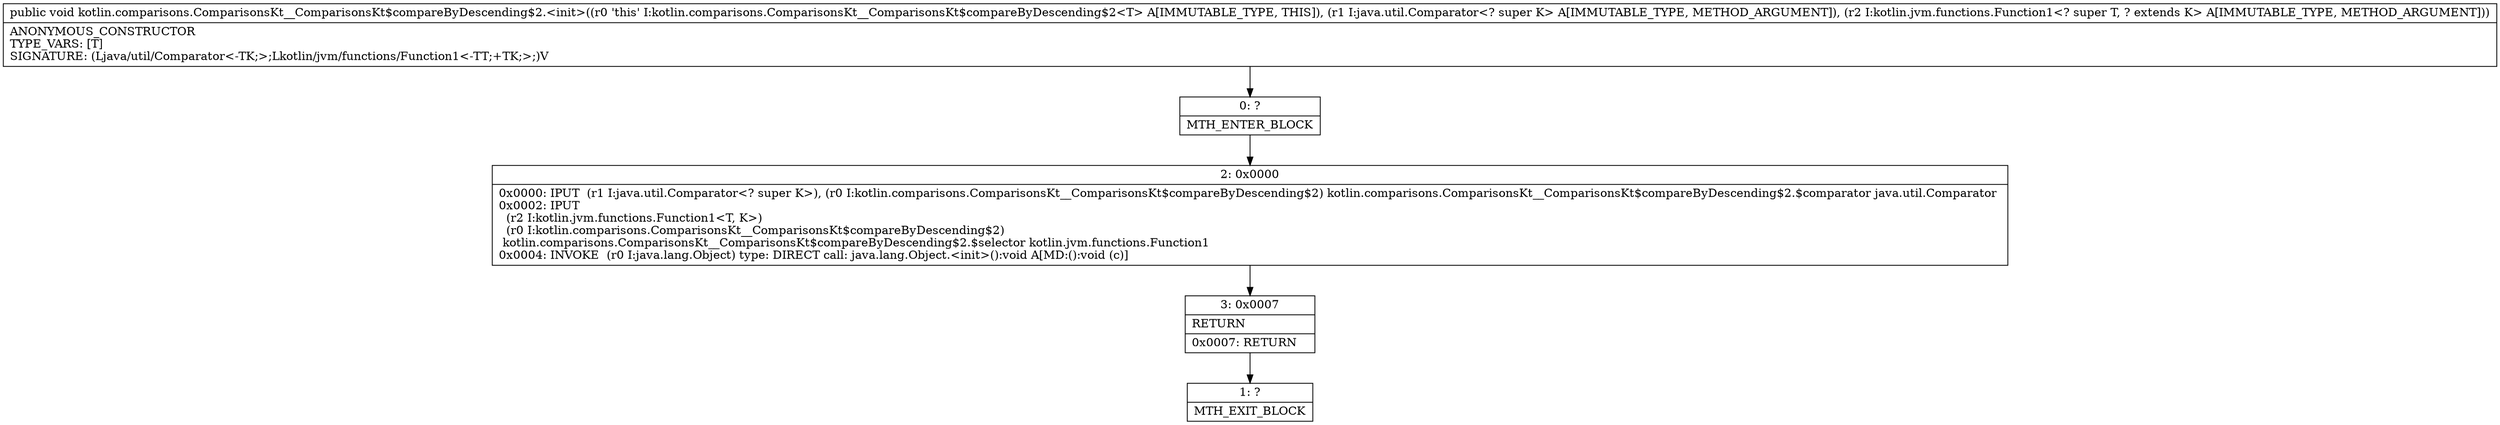 digraph "CFG forkotlin.comparisons.ComparisonsKt__ComparisonsKt$compareByDescending$2.\<init\>(Ljava\/util\/Comparator;Lkotlin\/jvm\/functions\/Function1;)V" {
Node_0 [shape=record,label="{0\:\ ?|MTH_ENTER_BLOCK\l}"];
Node_2 [shape=record,label="{2\:\ 0x0000|0x0000: IPUT  (r1 I:java.util.Comparator\<? super K\>), (r0 I:kotlin.comparisons.ComparisonsKt__ComparisonsKt$compareByDescending$2) kotlin.comparisons.ComparisonsKt__ComparisonsKt$compareByDescending$2.$comparator java.util.Comparator \l0x0002: IPUT  \l  (r2 I:kotlin.jvm.functions.Function1\<T, K\>)\l  (r0 I:kotlin.comparisons.ComparisonsKt__ComparisonsKt$compareByDescending$2)\l kotlin.comparisons.ComparisonsKt__ComparisonsKt$compareByDescending$2.$selector kotlin.jvm.functions.Function1 \l0x0004: INVOKE  (r0 I:java.lang.Object) type: DIRECT call: java.lang.Object.\<init\>():void A[MD:():void (c)]\l}"];
Node_3 [shape=record,label="{3\:\ 0x0007|RETURN\l|0x0007: RETURN   \l}"];
Node_1 [shape=record,label="{1\:\ ?|MTH_EXIT_BLOCK\l}"];
MethodNode[shape=record,label="{public void kotlin.comparisons.ComparisonsKt__ComparisonsKt$compareByDescending$2.\<init\>((r0 'this' I:kotlin.comparisons.ComparisonsKt__ComparisonsKt$compareByDescending$2\<T\> A[IMMUTABLE_TYPE, THIS]), (r1 I:java.util.Comparator\<? super K\> A[IMMUTABLE_TYPE, METHOD_ARGUMENT]), (r2 I:kotlin.jvm.functions.Function1\<? super T, ? extends K\> A[IMMUTABLE_TYPE, METHOD_ARGUMENT]))  | ANONYMOUS_CONSTRUCTOR\lTYPE_VARS: [T]\lSIGNATURE: (Ljava\/util\/Comparator\<\-TK;\>;Lkotlin\/jvm\/functions\/Function1\<\-TT;+TK;\>;)V\l}"];
MethodNode -> Node_0;Node_0 -> Node_2;
Node_2 -> Node_3;
Node_3 -> Node_1;
}

